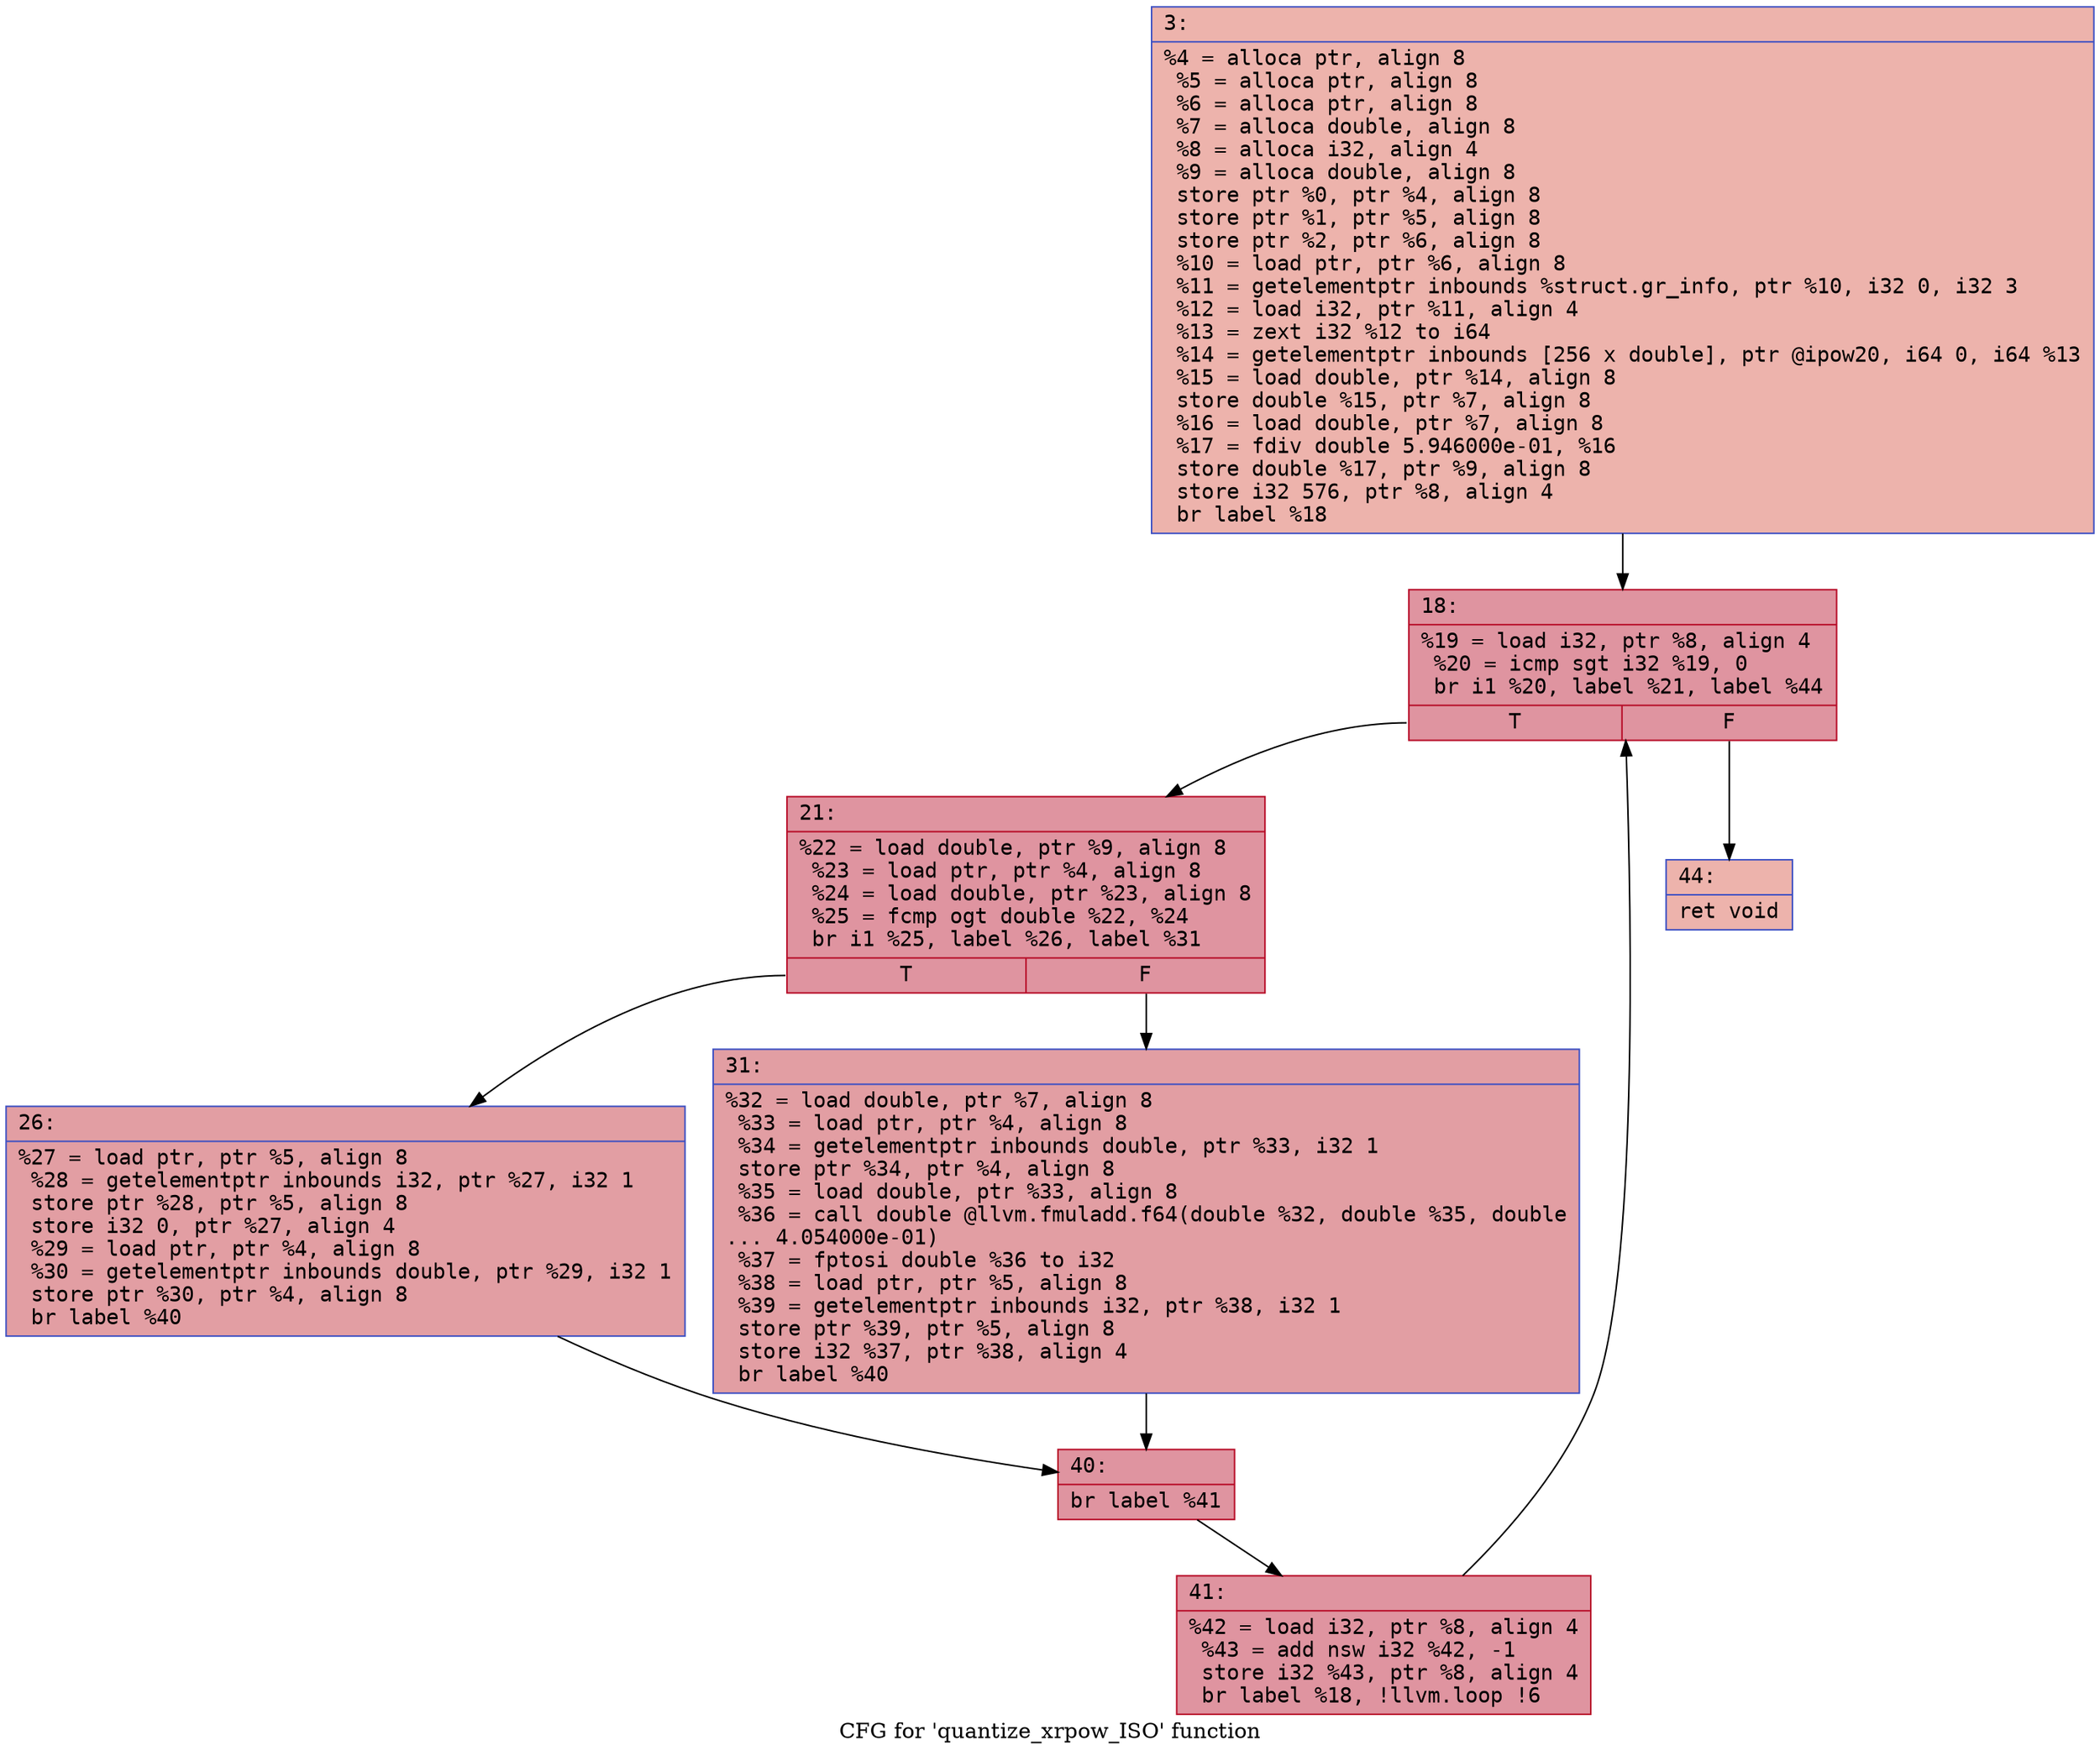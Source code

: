 digraph "CFG for 'quantize_xrpow_ISO' function" {
	label="CFG for 'quantize_xrpow_ISO' function";

	Node0x600001609220 [shape=record,color="#3d50c3ff", style=filled, fillcolor="#d6524470" fontname="Courier",label="{3:\l|  %4 = alloca ptr, align 8\l  %5 = alloca ptr, align 8\l  %6 = alloca ptr, align 8\l  %7 = alloca double, align 8\l  %8 = alloca i32, align 4\l  %9 = alloca double, align 8\l  store ptr %0, ptr %4, align 8\l  store ptr %1, ptr %5, align 8\l  store ptr %2, ptr %6, align 8\l  %10 = load ptr, ptr %6, align 8\l  %11 = getelementptr inbounds %struct.gr_info, ptr %10, i32 0, i32 3\l  %12 = load i32, ptr %11, align 4\l  %13 = zext i32 %12 to i64\l  %14 = getelementptr inbounds [256 x double], ptr @ipow20, i64 0, i64 %13\l  %15 = load double, ptr %14, align 8\l  store double %15, ptr %7, align 8\l  %16 = load double, ptr %7, align 8\l  %17 = fdiv double 5.946000e-01, %16\l  store double %17, ptr %9, align 8\l  store i32 576, ptr %8, align 4\l  br label %18\l}"];
	Node0x600001609220 -> Node0x600001609270[tooltip="3 -> 18\nProbability 100.00%" ];
	Node0x600001609270 [shape=record,color="#b70d28ff", style=filled, fillcolor="#b70d2870" fontname="Courier",label="{18:\l|  %19 = load i32, ptr %8, align 4\l  %20 = icmp sgt i32 %19, 0\l  br i1 %20, label %21, label %44\l|{<s0>T|<s1>F}}"];
	Node0x600001609270:s0 -> Node0x6000016092c0[tooltip="18 -> 21\nProbability 96.88%" ];
	Node0x600001609270:s1 -> Node0x600001609450[tooltip="18 -> 44\nProbability 3.12%" ];
	Node0x6000016092c0 [shape=record,color="#b70d28ff", style=filled, fillcolor="#b70d2870" fontname="Courier",label="{21:\l|  %22 = load double, ptr %9, align 8\l  %23 = load ptr, ptr %4, align 8\l  %24 = load double, ptr %23, align 8\l  %25 = fcmp ogt double %22, %24\l  br i1 %25, label %26, label %31\l|{<s0>T|<s1>F}}"];
	Node0x6000016092c0:s0 -> Node0x600001609310[tooltip="21 -> 26\nProbability 50.00%" ];
	Node0x6000016092c0:s1 -> Node0x600001609360[tooltip="21 -> 31\nProbability 50.00%" ];
	Node0x600001609310 [shape=record,color="#3d50c3ff", style=filled, fillcolor="#be242e70" fontname="Courier",label="{26:\l|  %27 = load ptr, ptr %5, align 8\l  %28 = getelementptr inbounds i32, ptr %27, i32 1\l  store ptr %28, ptr %5, align 8\l  store i32 0, ptr %27, align 4\l  %29 = load ptr, ptr %4, align 8\l  %30 = getelementptr inbounds double, ptr %29, i32 1\l  store ptr %30, ptr %4, align 8\l  br label %40\l}"];
	Node0x600001609310 -> Node0x6000016093b0[tooltip="26 -> 40\nProbability 100.00%" ];
	Node0x600001609360 [shape=record,color="#3d50c3ff", style=filled, fillcolor="#be242e70" fontname="Courier",label="{31:\l|  %32 = load double, ptr %7, align 8\l  %33 = load ptr, ptr %4, align 8\l  %34 = getelementptr inbounds double, ptr %33, i32 1\l  store ptr %34, ptr %4, align 8\l  %35 = load double, ptr %33, align 8\l  %36 = call double @llvm.fmuladd.f64(double %32, double %35, double\l... 4.054000e-01)\l  %37 = fptosi double %36 to i32\l  %38 = load ptr, ptr %5, align 8\l  %39 = getelementptr inbounds i32, ptr %38, i32 1\l  store ptr %39, ptr %5, align 8\l  store i32 %37, ptr %38, align 4\l  br label %40\l}"];
	Node0x600001609360 -> Node0x6000016093b0[tooltip="31 -> 40\nProbability 100.00%" ];
	Node0x6000016093b0 [shape=record,color="#b70d28ff", style=filled, fillcolor="#b70d2870" fontname="Courier",label="{40:\l|  br label %41\l}"];
	Node0x6000016093b0 -> Node0x600001609400[tooltip="40 -> 41\nProbability 100.00%" ];
	Node0x600001609400 [shape=record,color="#b70d28ff", style=filled, fillcolor="#b70d2870" fontname="Courier",label="{41:\l|  %42 = load i32, ptr %8, align 4\l  %43 = add nsw i32 %42, -1\l  store i32 %43, ptr %8, align 4\l  br label %18, !llvm.loop !6\l}"];
	Node0x600001609400 -> Node0x600001609270[tooltip="41 -> 18\nProbability 100.00%" ];
	Node0x600001609450 [shape=record,color="#3d50c3ff", style=filled, fillcolor="#d6524470" fontname="Courier",label="{44:\l|  ret void\l}"];
}
